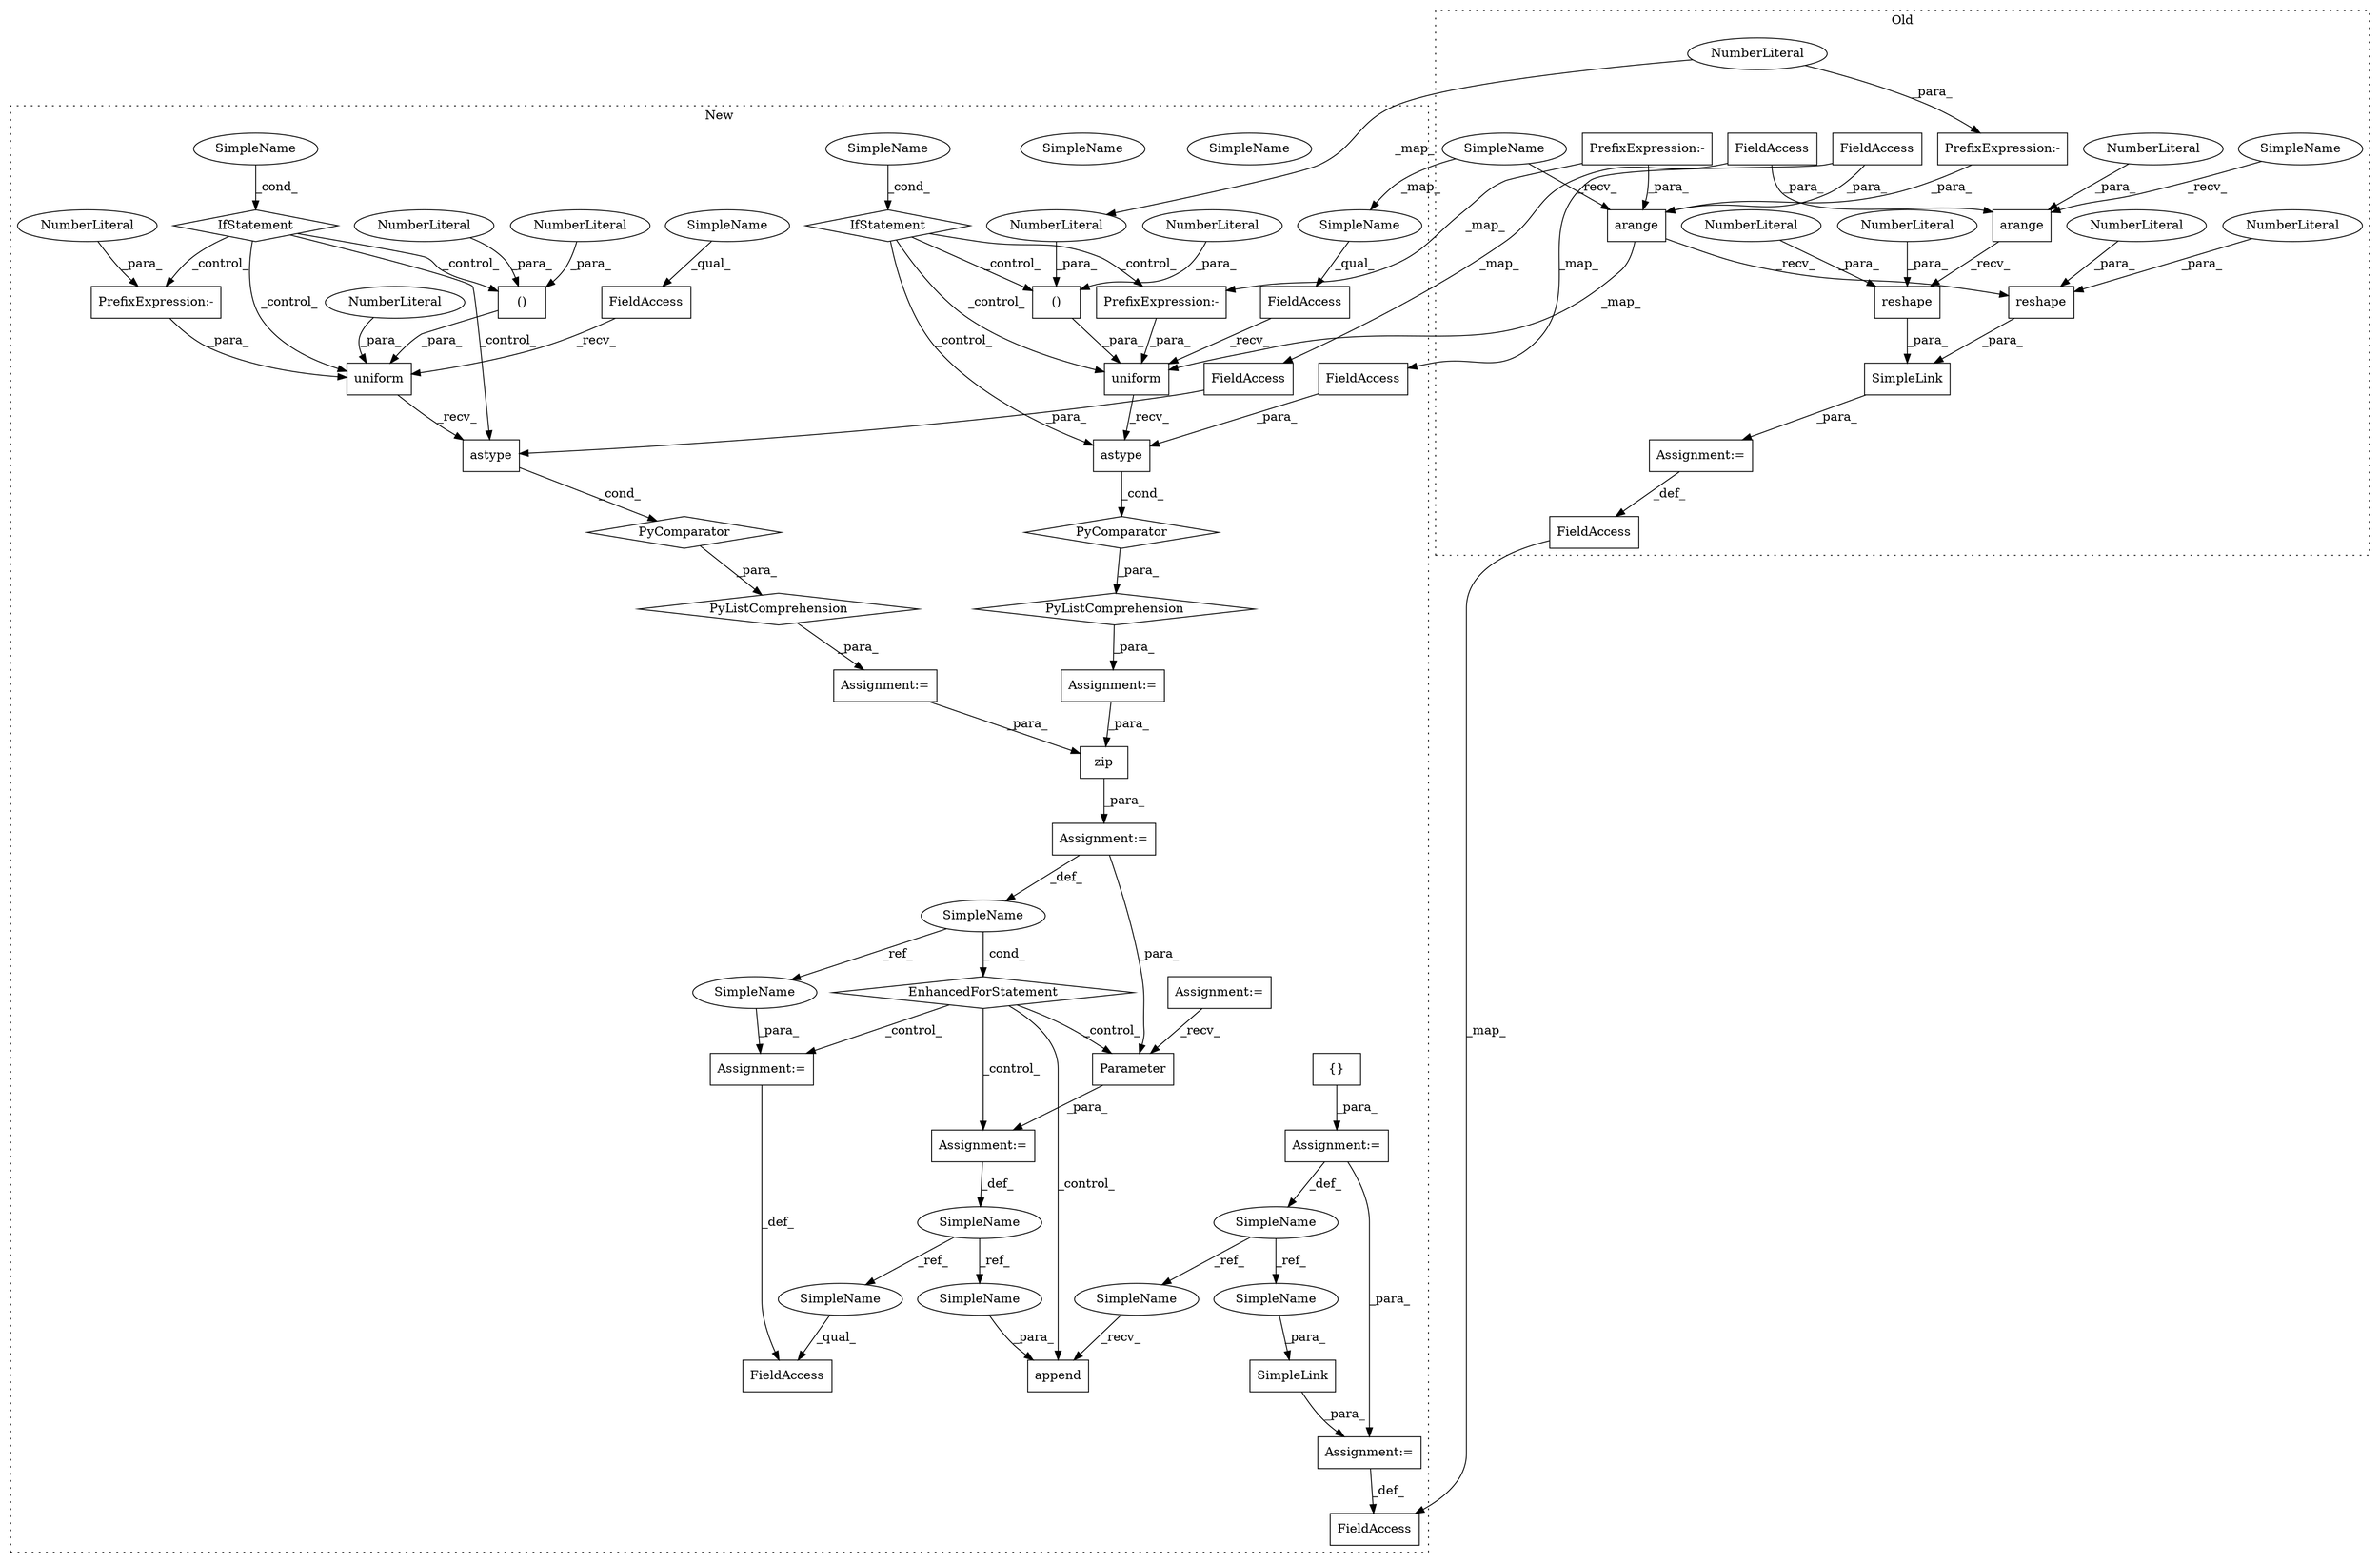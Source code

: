 digraph G {
subgraph cluster0 {
1 [label="reshape" a="32" s="1014,1025" l="8,1" shape="box"];
4 [label="Assignment:=" a="7" s="923" l="1" shape="box"];
8 [label="NumberLiteral" a="34" s="1024" l="1" shape="ellipse"];
11 [label="arange" a="32" s="941,963" l="7,1" shape="box"];
16 [label="NumberLiteral" a="34" s="1022" l="1" shape="ellipse"];
19 [label="PrefixExpression:-" a="38" s="993" l="1" shape="box"];
20 [label="NumberLiteral" a="34" s="948" l="1" shape="ellipse"];
25 [label="reshape" a="32" s="965,976" l="8,1" shape="box"];
26 [label="NumberLiteral" a="34" s="973" l="1" shape="ellipse"];
27 [label="NumberLiteral" a="34" s="975" l="1" shape="ellipse"];
28 [label="PrefixExpression:-" a="38" s="996" l="1" shape="box"];
41 [label="SimpleLink" a="32" s="924,1026" l="11,1" shape="box"];
44 [label="NumberLiteral" a="34" s="997" l="1" shape="ellipse"];
45 [label="FieldAccess" a="22" s="999" l="13" shape="box"];
57 [label="arange" a="32" s="984,1012" l="7,1" shape="box"];
59 [label="FieldAccess" a="22" s="912" l="11" shape="box"];
62 [label="FieldAccess" a="22" s="950" l="13" shape="box"];
68 [label="SimpleName" a="42" s="935" l="5" shape="ellipse"];
69 [label="SimpleName" a="42" s="978" l="5" shape="ellipse"];
label = "Old";
style="dotted";
}
subgraph cluster1 {
2 [label="EnhancedForStatement" a="70" s="1566,1665" l="69,2" shape="diamond"];
3 [label="Assignment:=" a="7" s="1356" l="12" shape="box"];
5 [label="Assignment:=" a="7" s="1680" l="1" shape="box"];
6 [label="SimpleName" a="42" s="1643" l="4" shape="ellipse"];
7 [label="Assignment:=" a="7" s="1085" l="7" shape="box"];
9 [label="Assignment:=" a="7" s="1566,1665" l="69,2" shape="box"];
10 [label="()" a="106" s="1208" l="15" shape="box"];
12 [label="SimpleName" a="42" s="1338" l="5" shape="ellipse"];
13 [label="PrefixExpression:-" a="38" s="1198" l="1" shape="box"];
14 [label="zip" a="32" s="1650,1664" l="4,1" shape="box"];
15 [label="()" a="106" s="1399" l="15" shape="box"];
17 [label="SimpleName" a="42" s="1529" l="5" shape="ellipse"];
18 [label="PrefixExpression:-" a="38" s="1389" l="1" shape="box"];
21 [label="NumberLiteral" a="34" s="1222" l="1" shape="ellipse"];
22 [label="NumberLiteral" a="34" s="1199" l="1" shape="ellipse"];
23 [label="NumberLiteral" a="34" s="1413" l="1" shape="ellipse"];
24 [label="NumberLiteral" a="34" s="1208" l="1" shape="ellipse"];
29 [label="PyListComprehension" a="109" s="1177" l="174" shape="diamond"];
30 [label="PyComparator" a="113" s="1305" l="38" shape="diamond"];
31 [label="PyListComprehension" a="109" s="1368" l="174" shape="diamond"];
32 [label="uniform" a="32" s="1190,1223" l="8,2" shape="box"];
33 [label="NumberLiteral" a="34" s="1201" l="1" shape="ellipse"];
34 [label="PyComparator" a="113" s="1496" l="38" shape="diamond"];
35 [label="FieldAccess" a="22" s="1177" l="12" shape="box"];
36 [label="FieldAccess" a="22" s="1368" l="12" shape="box"];
37 [label="FieldAccess" a="22" s="1711" l="10" shape="box"];
38 [label="SimpleName" a="42" s="1675" l="5" shape="ellipse"];
39 [label="append" a="32" s="1741,1753" l="7,1" shape="box"];
40 [label="{}" a="4" s="1558" l="2" shape="box"];
42 [label="SimpleLink" a="32" s="1778,1795" l="11,1" shape="box"];
43 [label="NumberLiteral" a="34" s="1399" l="1" shape="ellipse"];
46 [label="FieldAccess" a="22" s="1424" l="13" shape="box"];
47 [label="Parameter" a="32" s="1689,1702" l="10,1" shape="box"];
48 [label="IfStatement" a="25" s="1496" l="38" shape="diamond"];
49 [label="SimpleName" a="42" s="1542" l="6" shape="ellipse"];
50 [label="IfStatement" a="25" s="1305" l="38" shape="diamond"];
51 [label="Assignment:=" a="7" s="1777" l="1" shape="box"];
52 [label="Assignment:=" a="7" s="1165" l="12" shape="box"];
53 [label="Assignment:=" a="7" s="1548" l="1" shape="box"];
54 [label="astype" a="32" s="1417,1437" l="7,1" shape="box"];
55 [label="Assignment:=" a="7" s="1721" l="1" shape="box"];
56 [label="astype" a="32" s="1226,1246" l="7,1" shape="box"];
58 [label="uniform" a="32" s="1381,1414" l="8,2" shape="box"];
60 [label="FieldAccess" a="22" s="1766" l="11" shape="box"];
61 [label="FieldAccess" a="22" s="1233" l="13" shape="box"];
63 [label="SimpleName" a="42" s="1722" l="4" shape="ellipse"];
64 [label="SimpleName" a="42" s="1177" l="5" shape="ellipse"];
65 [label="SimpleName" a="42" s="1368" l="5" shape="ellipse"];
66 [label="SimpleName" a="42" s="1529" l="5" shape="ellipse"];
67 [label="SimpleName" a="42" s="1338" l="5" shape="ellipse"];
70 [label="SimpleName" a="42" s="1734" l="6" shape="ellipse"];
71 [label="SimpleName" a="42" s="1789" l="6" shape="ellipse"];
72 [label="SimpleName" a="42" s="1748" l="5" shape="ellipse"];
73 [label="SimpleName" a="42" s="1711" l="5" shape="ellipse"];
label = "New";
style="dotted";
}
1 -> 41 [label="_para_"];
2 -> 5 [label="_control_"];
2 -> 39 [label="_control_"];
2 -> 55 [label="_control_"];
2 -> 47 [label="_control_"];
3 -> 14 [label="_para_"];
4 -> 59 [label="_def_"];
5 -> 38 [label="_def_"];
6 -> 2 [label="_cond_"];
6 -> 63 [label="_ref_"];
7 -> 47 [label="_recv_"];
8 -> 1 [label="_para_"];
9 -> 47 [label="_para_"];
9 -> 6 [label="_def_"];
10 -> 32 [label="_para_"];
11 -> 25 [label="_recv_"];
13 -> 32 [label="_para_"];
14 -> 9 [label="_para_"];
15 -> 58 [label="_para_"];
16 -> 1 [label="_para_"];
18 -> 58 [label="_para_"];
19 -> 57 [label="_para_"];
19 -> 18 [label="_map_"];
20 -> 11 [label="_para_"];
21 -> 10 [label="_para_"];
22 -> 13 [label="_para_"];
23 -> 15 [label="_para_"];
24 -> 10 [label="_para_"];
25 -> 41 [label="_para_"];
26 -> 25 [label="_para_"];
27 -> 25 [label="_para_"];
28 -> 57 [label="_para_"];
29 -> 52 [label="_para_"];
30 -> 29 [label="_para_"];
31 -> 3 [label="_para_"];
32 -> 56 [label="_recv_"];
33 -> 32 [label="_para_"];
34 -> 31 [label="_para_"];
35 -> 32 [label="_recv_"];
36 -> 58 [label="_recv_"];
38 -> 73 [label="_ref_"];
38 -> 72 [label="_ref_"];
40 -> 53 [label="_para_"];
41 -> 4 [label="_para_"];
42 -> 51 [label="_para_"];
43 -> 15 [label="_para_"];
44 -> 43 [label="_map_"];
44 -> 28 [label="_para_"];
45 -> 46 [label="_map_"];
45 -> 57 [label="_para_"];
46 -> 54 [label="_para_"];
47 -> 5 [label="_para_"];
48 -> 18 [label="_control_"];
48 -> 58 [label="_control_"];
48 -> 54 [label="_control_"];
48 -> 15 [label="_control_"];
49 -> 70 [label="_ref_"];
49 -> 71 [label="_ref_"];
50 -> 56 [label="_control_"];
50 -> 10 [label="_control_"];
50 -> 13 [label="_control_"];
50 -> 32 [label="_control_"];
51 -> 60 [label="_def_"];
52 -> 14 [label="_para_"];
53 -> 49 [label="_def_"];
53 -> 51 [label="_para_"];
54 -> 34 [label="_cond_"];
55 -> 37 [label="_def_"];
56 -> 30 [label="_cond_"];
57 -> 1 [label="_recv_"];
57 -> 58 [label="_map_"];
58 -> 54 [label="_recv_"];
59 -> 60 [label="_map_"];
61 -> 56 [label="_para_"];
62 -> 11 [label="_para_"];
62 -> 61 [label="_map_"];
63 -> 55 [label="_para_"];
64 -> 35 [label="_qual_"];
65 -> 36 [label="_qual_"];
66 -> 48 [label="_cond_"];
67 -> 50 [label="_cond_"];
68 -> 11 [label="_recv_"];
69 -> 65 [label="_map_"];
69 -> 57 [label="_recv_"];
70 -> 39 [label="_recv_"];
71 -> 42 [label="_para_"];
72 -> 39 [label="_para_"];
73 -> 37 [label="_qual_"];
}